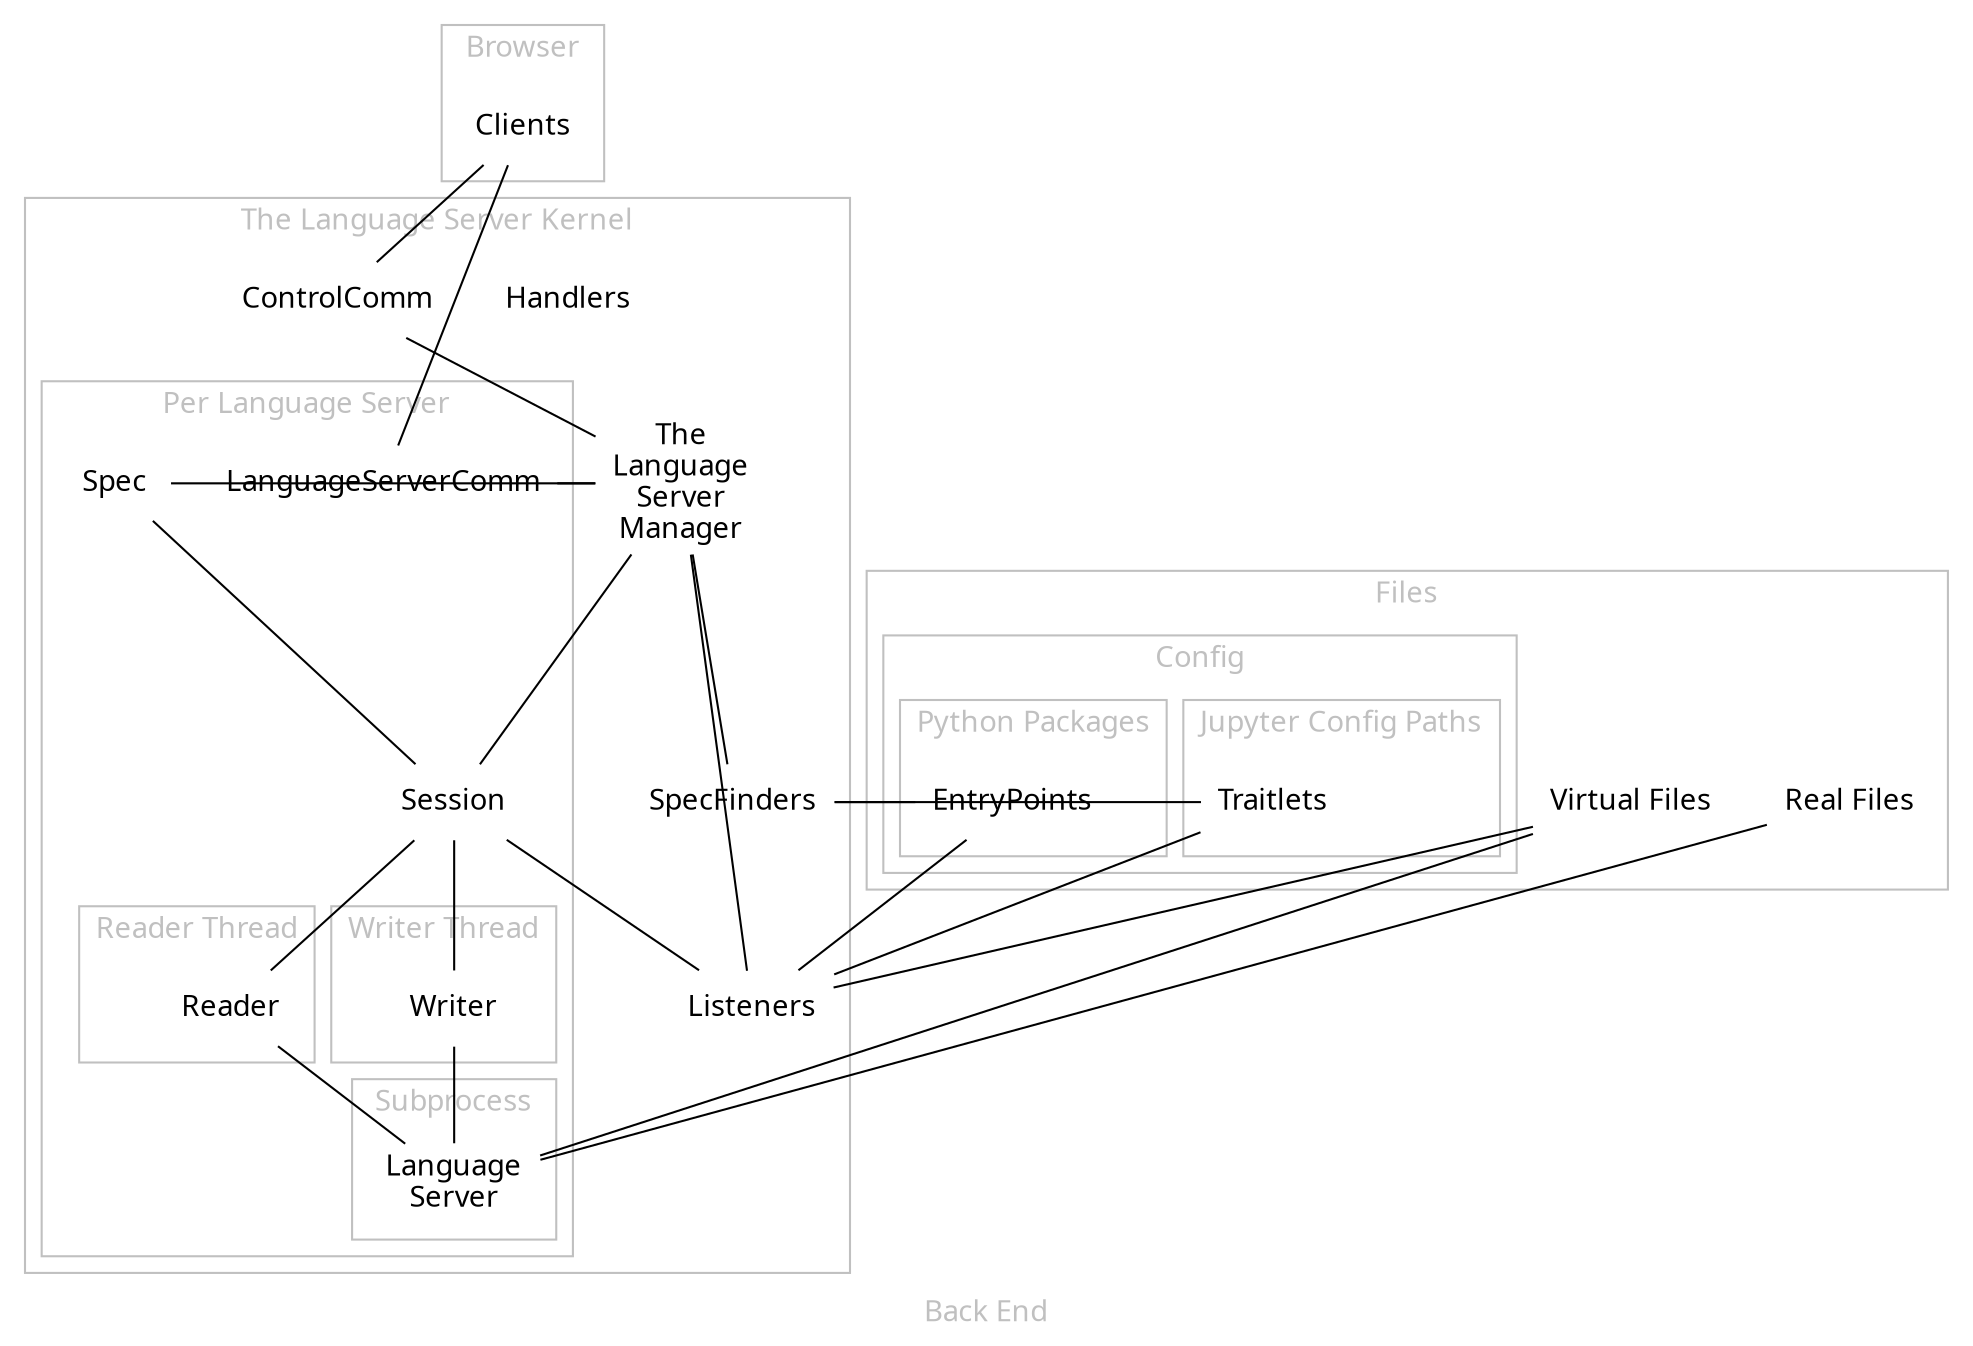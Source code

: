 graph backend {
    label="Back End"
    splines="line"
    fontname="sans-serif"
    node[shape=none fontname="sans-serif"]
    edge[fontname="sans-serif"]
    graph[fontcolor=grey color=grey]

    subgraph cluster_browser {
        label=Browser
        Clients
    }

    subgraph cluster_kernel { label="The Language Server Kernel"
        Manager[label="The\nLanguage\nServer\nManager"]
        Handlers
        ControlComm
        SpecFinders
        subgraph cluster_lsp { label="Per Language Server"
            LanguageServerComm
            Spec
            Session
            subgraph cluster_read_thread { label="Reader Thread"
                Reader
            }
            subgraph cluster_write_thread { label="Writer Thread"
                Writer
            }
            subgraph cluster_ls_process { label="Subprocess"
                LanguageServer[label="Language\nServer"]
            }
        }
        Listeners
    }

    subgraph cluster_files { label="Files"
        RealFiles[label="Real Files"]
        VirtualFiles[label="Virtual Files"]
        subgraph cluster_config { label="Config"
            subgraph cluster_jupyter_cfg { label="Jupyter Config Paths"
                Traitlets
            }
            subgraph cluster_python_pkgs { label="Python Packages"
                EntryPoints
            }
        }
    }

    Clients -- {ControlComm LanguageServerComm} -- Manager
    Session -- {Reader Writer} -- LanguageServer
    {Manager Traitlets EntryPoints} -- {SpecFinders Listeners}
    Manager -- {Spec Session}
    Spec -- Session
    Session -- Listeners -- VirtualFiles
    LanguageServer -- {RealFiles VirtualFiles}
}
